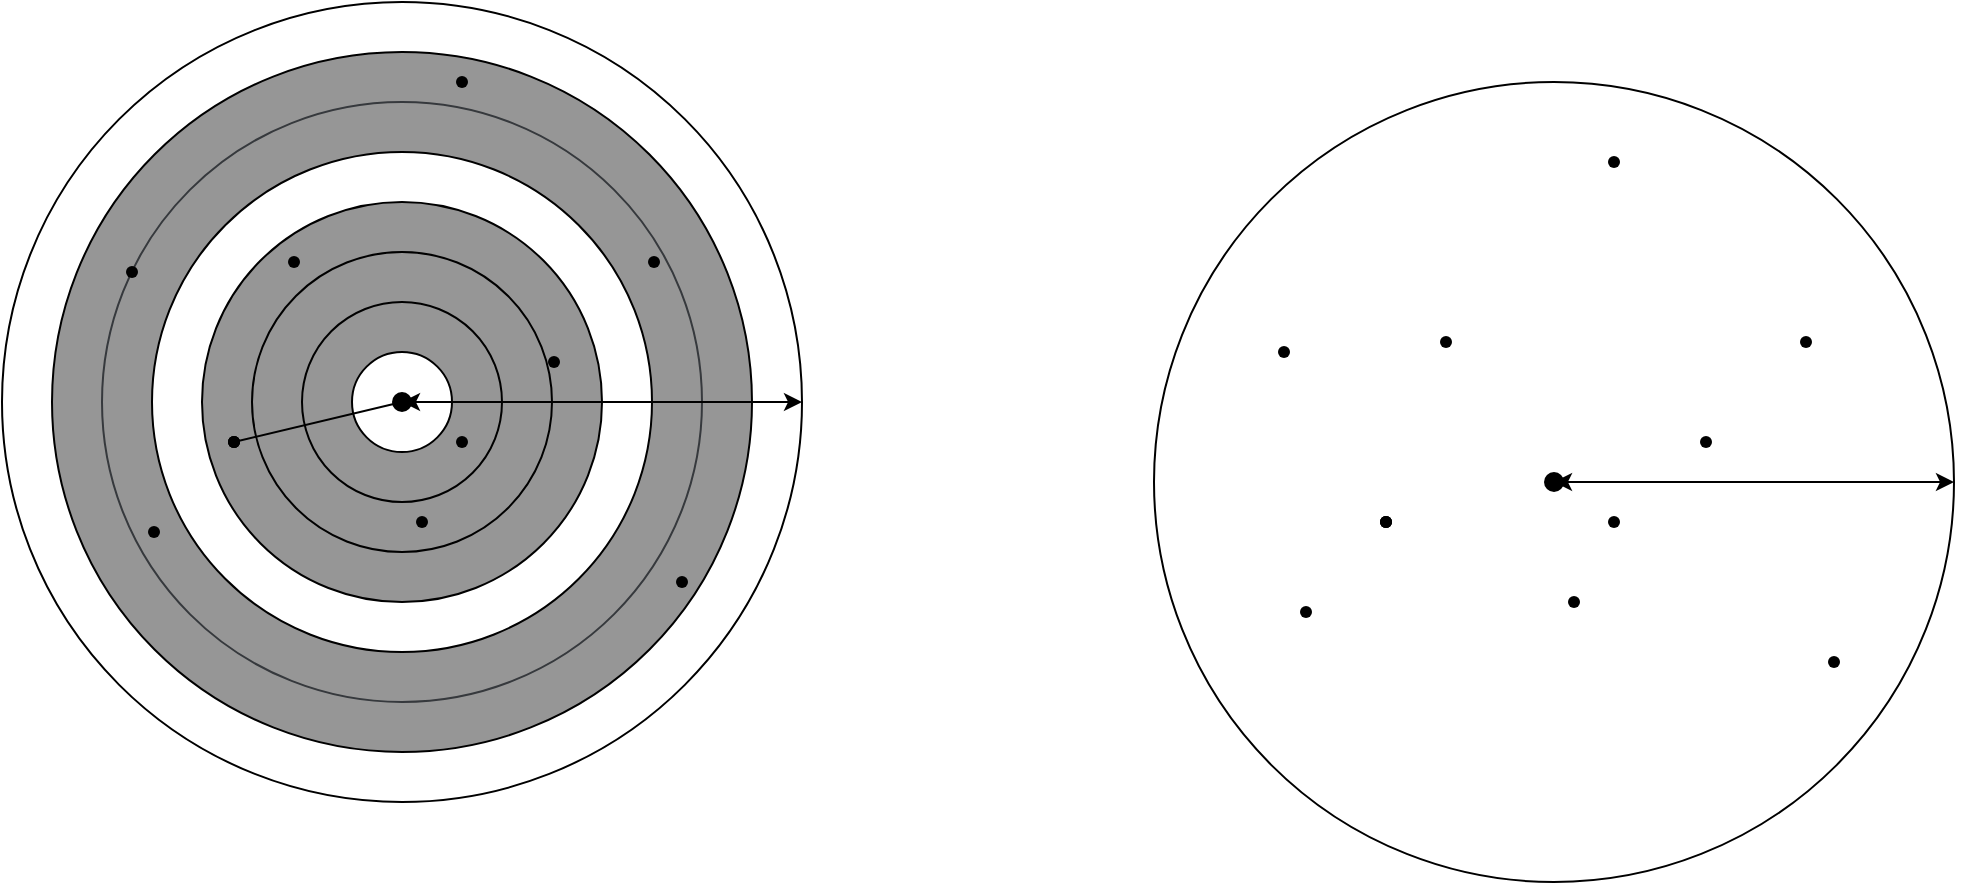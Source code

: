 <mxfile version="24.8.3">
  <diagram name="第 1 页" id="6bw314A6MfzhlVDHU-7o">
    <mxGraphModel dx="1631" dy="879" grid="1" gridSize="10" guides="1" tooltips="1" connect="1" arrows="1" fold="1" page="1" pageScale="1" pageWidth="827" pageHeight="1169" math="0" shadow="0">
      <root>
        <mxCell id="0" />
        <mxCell id="1" parent="0" />
        <mxCell id="vKPPYnK1cpY7t1Gn1v3--15" value="" style="ellipse;whiteSpace=wrap;html=1;aspect=fixed;" vertex="1" parent="1">
          <mxGeometry x="214" y="130" width="400" height="400" as="geometry" />
        </mxCell>
        <mxCell id="vKPPYnK1cpY7t1Gn1v3--14" value="" style="ellipse;whiteSpace=wrap;html=1;aspect=fixed;fillColor=#969696;" vertex="1" parent="1">
          <mxGeometry x="239" y="155" width="350" height="350" as="geometry" />
        </mxCell>
        <mxCell id="vKPPYnK1cpY7t1Gn1v3--1" value="" style="ellipse;whiteSpace=wrap;html=1;aspect=fixed;fillColor=#969696;strokeColor=#36393d;" vertex="1" parent="1">
          <mxGeometry x="264" y="180" width="300" height="300" as="geometry" />
        </mxCell>
        <mxCell id="vKPPYnK1cpY7t1Gn1v3--3" value="" style="ellipse;whiteSpace=wrap;html=1;aspect=fixed;" vertex="1" parent="1">
          <mxGeometry x="289" y="205" width="250" height="250" as="geometry" />
        </mxCell>
        <mxCell id="vKPPYnK1cpY7t1Gn1v3--2" value="" style="ellipse;whiteSpace=wrap;html=1;aspect=fixed;fillColor=#969696;" vertex="1" parent="1">
          <mxGeometry x="314" y="230" width="200" height="200" as="geometry" />
        </mxCell>
        <mxCell id="vKPPYnK1cpY7t1Gn1v3--4" value="" style="ellipse;whiteSpace=wrap;html=1;aspect=fixed;fillColor=#969696;" vertex="1" parent="1">
          <mxGeometry x="339" y="255" width="150" height="150" as="geometry" />
        </mxCell>
        <mxCell id="vKPPYnK1cpY7t1Gn1v3--5" value="" style="ellipse;whiteSpace=wrap;html=1;aspect=fixed;fillColor=#969696;" vertex="1" parent="1">
          <mxGeometry x="364" y="280" width="100" height="100" as="geometry" />
        </mxCell>
        <mxCell id="vKPPYnK1cpY7t1Gn1v3--6" value="" style="ellipse;whiteSpace=wrap;html=1;aspect=fixed;" vertex="1" parent="1">
          <mxGeometry x="389" y="305" width="50" height="50" as="geometry" />
        </mxCell>
        <mxCell id="vKPPYnK1cpY7t1Gn1v3--7" value="" style="shape=waypoint;sketch=0;fillStyle=solid;size=6;pointerEvents=1;points=[];fillColor=none;resizable=0;rotatable=0;perimeter=centerPerimeter;snapToPoint=1;strokeWidth=3;" vertex="1" parent="1">
          <mxGeometry x="404" y="320" width="20" height="20" as="geometry" />
        </mxCell>
        <mxCell id="vKPPYnK1cpY7t1Gn1v3--8" value="" style="shape=waypoint;sketch=0;fillStyle=solid;size=6;pointerEvents=1;points=[];fillColor=none;resizable=0;rotatable=0;perimeter=centerPerimeter;snapToPoint=1;" vertex="1" parent="1">
          <mxGeometry x="414" y="380" width="20" height="20" as="geometry" />
        </mxCell>
        <mxCell id="vKPPYnK1cpY7t1Gn1v3--9" value="" style="shape=waypoint;sketch=0;fillStyle=solid;size=6;pointerEvents=1;points=[];fillColor=none;resizable=0;rotatable=0;perimeter=centerPerimeter;snapToPoint=1;" vertex="1" parent="1">
          <mxGeometry x="350" y="250" width="20" height="20" as="geometry" />
        </mxCell>
        <mxCell id="vKPPYnK1cpY7t1Gn1v3--10" value="" style="shape=waypoint;sketch=0;fillStyle=solid;size=6;pointerEvents=1;points=[];fillColor=none;resizable=0;rotatable=0;perimeter=centerPerimeter;snapToPoint=1;" vertex="1" parent="1">
          <mxGeometry x="280" y="385" width="20" height="20" as="geometry" />
        </mxCell>
        <mxCell id="vKPPYnK1cpY7t1Gn1v3--11" value="" style="shape=waypoint;sketch=0;fillStyle=solid;size=6;pointerEvents=1;points=[];fillColor=none;resizable=0;rotatable=0;perimeter=centerPerimeter;snapToPoint=1;" vertex="1" parent="1">
          <mxGeometry x="434" y="340" width="20" height="20" as="geometry" />
        </mxCell>
        <mxCell id="vKPPYnK1cpY7t1Gn1v3--12" value="" style="shape=waypoint;sketch=0;fillStyle=solid;size=6;pointerEvents=1;points=[];fillColor=none;resizable=0;rotatable=0;perimeter=centerPerimeter;snapToPoint=1;" vertex="1" parent="1">
          <mxGeometry x="480" y="300" width="20" height="20" as="geometry" />
        </mxCell>
        <mxCell id="vKPPYnK1cpY7t1Gn1v3--13" value="" style="shape=waypoint;sketch=0;fillStyle=solid;size=6;pointerEvents=1;points=[];fillColor=none;resizable=0;rotatable=0;perimeter=centerPerimeter;snapToPoint=1;" vertex="1" parent="1">
          <mxGeometry x="530" y="250" width="20" height="20" as="geometry" />
        </mxCell>
        <mxCell id="vKPPYnK1cpY7t1Gn1v3--16" value="" style="shape=waypoint;sketch=0;fillStyle=solid;size=6;pointerEvents=1;points=[];fillColor=none;resizable=0;rotatable=0;perimeter=centerPerimeter;snapToPoint=1;" vertex="1" parent="1">
          <mxGeometry x="320" y="340" width="20" height="20" as="geometry" />
        </mxCell>
        <mxCell id="vKPPYnK1cpY7t1Gn1v3--17" value="" style="shape=waypoint;sketch=0;fillStyle=solid;size=6;pointerEvents=1;points=[];fillColor=none;resizable=0;rotatable=0;perimeter=centerPerimeter;snapToPoint=1;" vertex="1" parent="1">
          <mxGeometry x="320" y="340" width="20" height="20" as="geometry" />
        </mxCell>
        <mxCell id="vKPPYnK1cpY7t1Gn1v3--18" value="" style="shape=waypoint;sketch=0;fillStyle=solid;size=6;pointerEvents=1;points=[];fillColor=none;resizable=0;rotatable=0;perimeter=centerPerimeter;snapToPoint=1;" vertex="1" parent="1">
          <mxGeometry x="320" y="340" width="20" height="20" as="geometry" />
        </mxCell>
        <mxCell id="vKPPYnK1cpY7t1Gn1v3--19" value="" style="shape=waypoint;sketch=0;fillStyle=solid;size=6;pointerEvents=1;points=[];fillColor=none;resizable=0;rotatable=0;perimeter=centerPerimeter;snapToPoint=1;" vertex="1" parent="1">
          <mxGeometry x="269" y="255" width="20" height="20" as="geometry" />
        </mxCell>
        <mxCell id="vKPPYnK1cpY7t1Gn1v3--20" value="" style="shape=waypoint;sketch=0;fillStyle=solid;size=6;pointerEvents=1;points=[];fillColor=none;resizable=0;rotatable=0;perimeter=centerPerimeter;snapToPoint=1;" vertex="1" parent="1">
          <mxGeometry x="434" y="160" width="20" height="20" as="geometry" />
        </mxCell>
        <mxCell id="vKPPYnK1cpY7t1Gn1v3--21" value="" style="shape=waypoint;sketch=0;fillStyle=solid;size=6;pointerEvents=1;points=[];fillColor=none;resizable=0;rotatable=0;perimeter=centerPerimeter;snapToPoint=1;" vertex="1" parent="1">
          <mxGeometry x="544" y="410" width="20" height="20" as="geometry" />
        </mxCell>
        <mxCell id="vKPPYnK1cpY7t1Gn1v3--25" value="" style="endArrow=none;html=1;rounded=0;entryX=0.586;entryY=0.871;entryDx=0;entryDy=0;entryPerimeter=0;exitX=0.614;exitY=0.871;exitDx=0;exitDy=0;exitPerimeter=0;" edge="1" parent="1" source="vKPPYnK1cpY7t1Gn1v3--18" target="vKPPYnK1cpY7t1Gn1v3--7">
          <mxGeometry width="50" height="50" relative="1" as="geometry">
            <mxPoint x="30" y="400" as="sourcePoint" />
            <mxPoint x="80" y="350" as="targetPoint" />
          </mxGeometry>
        </mxCell>
        <mxCell id="vKPPYnK1cpY7t1Gn1v3--26" value="" style="endArrow=classic;startArrow=classic;html=1;rounded=0;entryX=1;entryY=0.5;entryDx=0;entryDy=0;exitX=0.897;exitY=1.043;exitDx=0;exitDy=0;exitPerimeter=0;" edge="1" parent="1" source="vKPPYnK1cpY7t1Gn1v3--7" target="vKPPYnK1cpY7t1Gn1v3--15">
          <mxGeometry width="50" height="50" relative="1" as="geometry">
            <mxPoint x="310" y="380" as="sourcePoint" />
            <mxPoint x="360" y="330" as="targetPoint" />
          </mxGeometry>
        </mxCell>
        <mxCell id="vKPPYnK1cpY7t1Gn1v3--27" value="" style="ellipse;whiteSpace=wrap;html=1;aspect=fixed;" vertex="1" parent="1">
          <mxGeometry x="790" y="170" width="400" height="400" as="geometry" />
        </mxCell>
        <mxCell id="vKPPYnK1cpY7t1Gn1v3--35" value="" style="shape=waypoint;sketch=0;fillStyle=solid;size=6;pointerEvents=1;points=[];fillColor=none;resizable=0;rotatable=0;perimeter=centerPerimeter;snapToPoint=1;strokeWidth=3;" vertex="1" parent="1">
          <mxGeometry x="980" y="360" width="20" height="20" as="geometry" />
        </mxCell>
        <mxCell id="vKPPYnK1cpY7t1Gn1v3--36" value="" style="shape=waypoint;sketch=0;fillStyle=solid;size=6;pointerEvents=1;points=[];fillColor=none;resizable=0;rotatable=0;perimeter=centerPerimeter;snapToPoint=1;" vertex="1" parent="1">
          <mxGeometry x="990" y="420" width="20" height="20" as="geometry" />
        </mxCell>
        <mxCell id="vKPPYnK1cpY7t1Gn1v3--37" value="" style="shape=waypoint;sketch=0;fillStyle=solid;size=6;pointerEvents=1;points=[];fillColor=none;resizable=0;rotatable=0;perimeter=centerPerimeter;snapToPoint=1;" vertex="1" parent="1">
          <mxGeometry x="926" y="290" width="20" height="20" as="geometry" />
        </mxCell>
        <mxCell id="vKPPYnK1cpY7t1Gn1v3--38" value="" style="shape=waypoint;sketch=0;fillStyle=solid;size=6;pointerEvents=1;points=[];fillColor=none;resizable=0;rotatable=0;perimeter=centerPerimeter;snapToPoint=1;" vertex="1" parent="1">
          <mxGeometry x="856" y="425" width="20" height="20" as="geometry" />
        </mxCell>
        <mxCell id="vKPPYnK1cpY7t1Gn1v3--39" value="" style="shape=waypoint;sketch=0;fillStyle=solid;size=6;pointerEvents=1;points=[];fillColor=none;resizable=0;rotatable=0;perimeter=centerPerimeter;snapToPoint=1;" vertex="1" parent="1">
          <mxGeometry x="1010" y="380" width="20" height="20" as="geometry" />
        </mxCell>
        <mxCell id="vKPPYnK1cpY7t1Gn1v3--40" value="" style="shape=waypoint;sketch=0;fillStyle=solid;size=6;pointerEvents=1;points=[];fillColor=none;resizable=0;rotatable=0;perimeter=centerPerimeter;snapToPoint=1;" vertex="1" parent="1">
          <mxGeometry x="1056" y="340" width="20" height="20" as="geometry" />
        </mxCell>
        <mxCell id="vKPPYnK1cpY7t1Gn1v3--41" value="" style="shape=waypoint;sketch=0;fillStyle=solid;size=6;pointerEvents=1;points=[];fillColor=none;resizable=0;rotatable=0;perimeter=centerPerimeter;snapToPoint=1;" vertex="1" parent="1">
          <mxGeometry x="1106" y="290" width="20" height="20" as="geometry" />
        </mxCell>
        <mxCell id="vKPPYnK1cpY7t1Gn1v3--42" value="" style="shape=waypoint;sketch=0;fillStyle=solid;size=6;pointerEvents=1;points=[];fillColor=none;resizable=0;rotatable=0;perimeter=centerPerimeter;snapToPoint=1;" vertex="1" parent="1">
          <mxGeometry x="896" y="380" width="20" height="20" as="geometry" />
        </mxCell>
        <mxCell id="vKPPYnK1cpY7t1Gn1v3--43" value="" style="shape=waypoint;sketch=0;fillStyle=solid;size=6;pointerEvents=1;points=[];fillColor=none;resizable=0;rotatable=0;perimeter=centerPerimeter;snapToPoint=1;" vertex="1" parent="1">
          <mxGeometry x="896" y="380" width="20" height="20" as="geometry" />
        </mxCell>
        <mxCell id="vKPPYnK1cpY7t1Gn1v3--44" value="" style="shape=waypoint;sketch=0;fillStyle=solid;size=6;pointerEvents=1;points=[];fillColor=none;resizable=0;rotatable=0;perimeter=centerPerimeter;snapToPoint=1;" vertex="1" parent="1">
          <mxGeometry x="896" y="380" width="20" height="20" as="geometry" />
        </mxCell>
        <mxCell id="vKPPYnK1cpY7t1Gn1v3--45" value="" style="shape=waypoint;sketch=0;fillStyle=solid;size=6;pointerEvents=1;points=[];fillColor=none;resizable=0;rotatable=0;perimeter=centerPerimeter;snapToPoint=1;" vertex="1" parent="1">
          <mxGeometry x="845" y="295" width="20" height="20" as="geometry" />
        </mxCell>
        <mxCell id="vKPPYnK1cpY7t1Gn1v3--46" value="" style="shape=waypoint;sketch=0;fillStyle=solid;size=6;pointerEvents=1;points=[];fillColor=none;resizable=0;rotatable=0;perimeter=centerPerimeter;snapToPoint=1;" vertex="1" parent="1">
          <mxGeometry x="1010" y="200" width="20" height="20" as="geometry" />
        </mxCell>
        <mxCell id="vKPPYnK1cpY7t1Gn1v3--47" value="" style="shape=waypoint;sketch=0;fillStyle=solid;size=6;pointerEvents=1;points=[];fillColor=none;resizable=0;rotatable=0;perimeter=centerPerimeter;snapToPoint=1;" vertex="1" parent="1">
          <mxGeometry x="1120" y="450" width="20" height="20" as="geometry" />
        </mxCell>
        <mxCell id="vKPPYnK1cpY7t1Gn1v3--49" value="" style="endArrow=classic;startArrow=classic;html=1;rounded=0;entryX=1;entryY=0.5;entryDx=0;entryDy=0;exitX=0.897;exitY=1.043;exitDx=0;exitDy=0;exitPerimeter=0;" edge="1" parent="1" source="vKPPYnK1cpY7t1Gn1v3--35" target="vKPPYnK1cpY7t1Gn1v3--27">
          <mxGeometry width="50" height="50" relative="1" as="geometry">
            <mxPoint x="886" y="420" as="sourcePoint" />
            <mxPoint x="936" y="370" as="targetPoint" />
          </mxGeometry>
        </mxCell>
      </root>
    </mxGraphModel>
  </diagram>
</mxfile>
